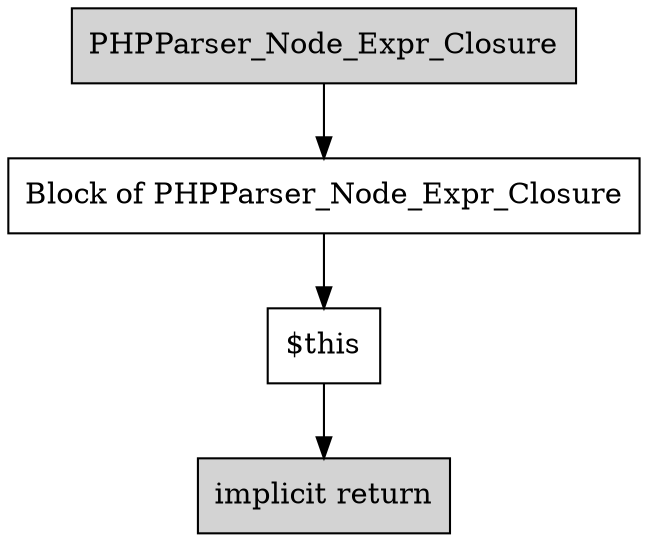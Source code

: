 digraph G {
    B1 [shape=box,label="implicit return",style=filled]
    B2 [shape=box,label="PHPParser_Node_Expr_Closure",style=filled]
    B2 -> B3
    B4 [shape=box,label="$this"]
    B4 -> B1
    B3 [shape=box,label="Block of PHPParser_Node_Expr_Closure"]
    B3 -> B4
}